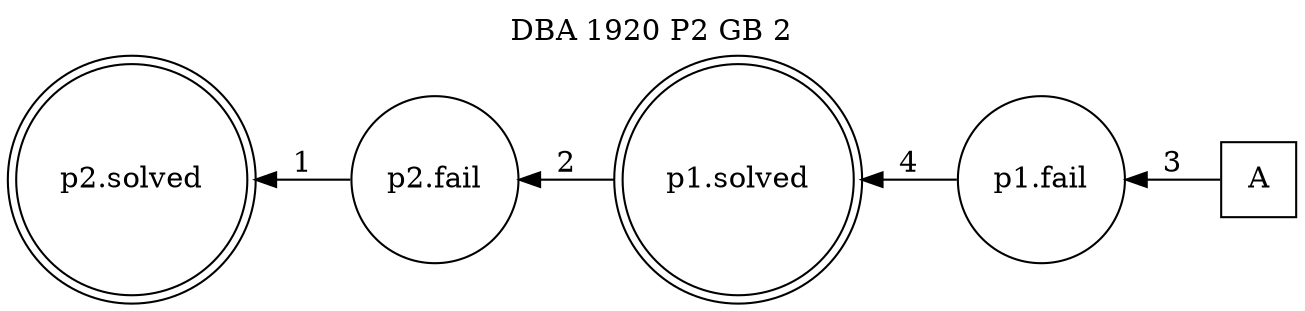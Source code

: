 digraph DBA_1920_P2_GB_2_GOOD {
labelloc="tl"
label= " DBA 1920 P2 GB 2 "
rankdir="RL";
graph [ size=" 10 , 10 !"]

"A" [shape="square" label="A"]
"p1.fail" [shape="circle" label="p1.fail"]
"p1.solved" [shape="doublecircle" label="p1.solved"]
"p2.fail" [shape="circle" label="p2.fail"]
"p2.solved" [shape="doublecircle" label="p2.solved"]
"A" -> "p1.fail" [ label=3]
"p1.fail" -> "p1.solved" [ label=4]
"p1.solved" -> "p2.fail" [ label=2]
"p2.fail" -> "p2.solved" [ label=1]
}
